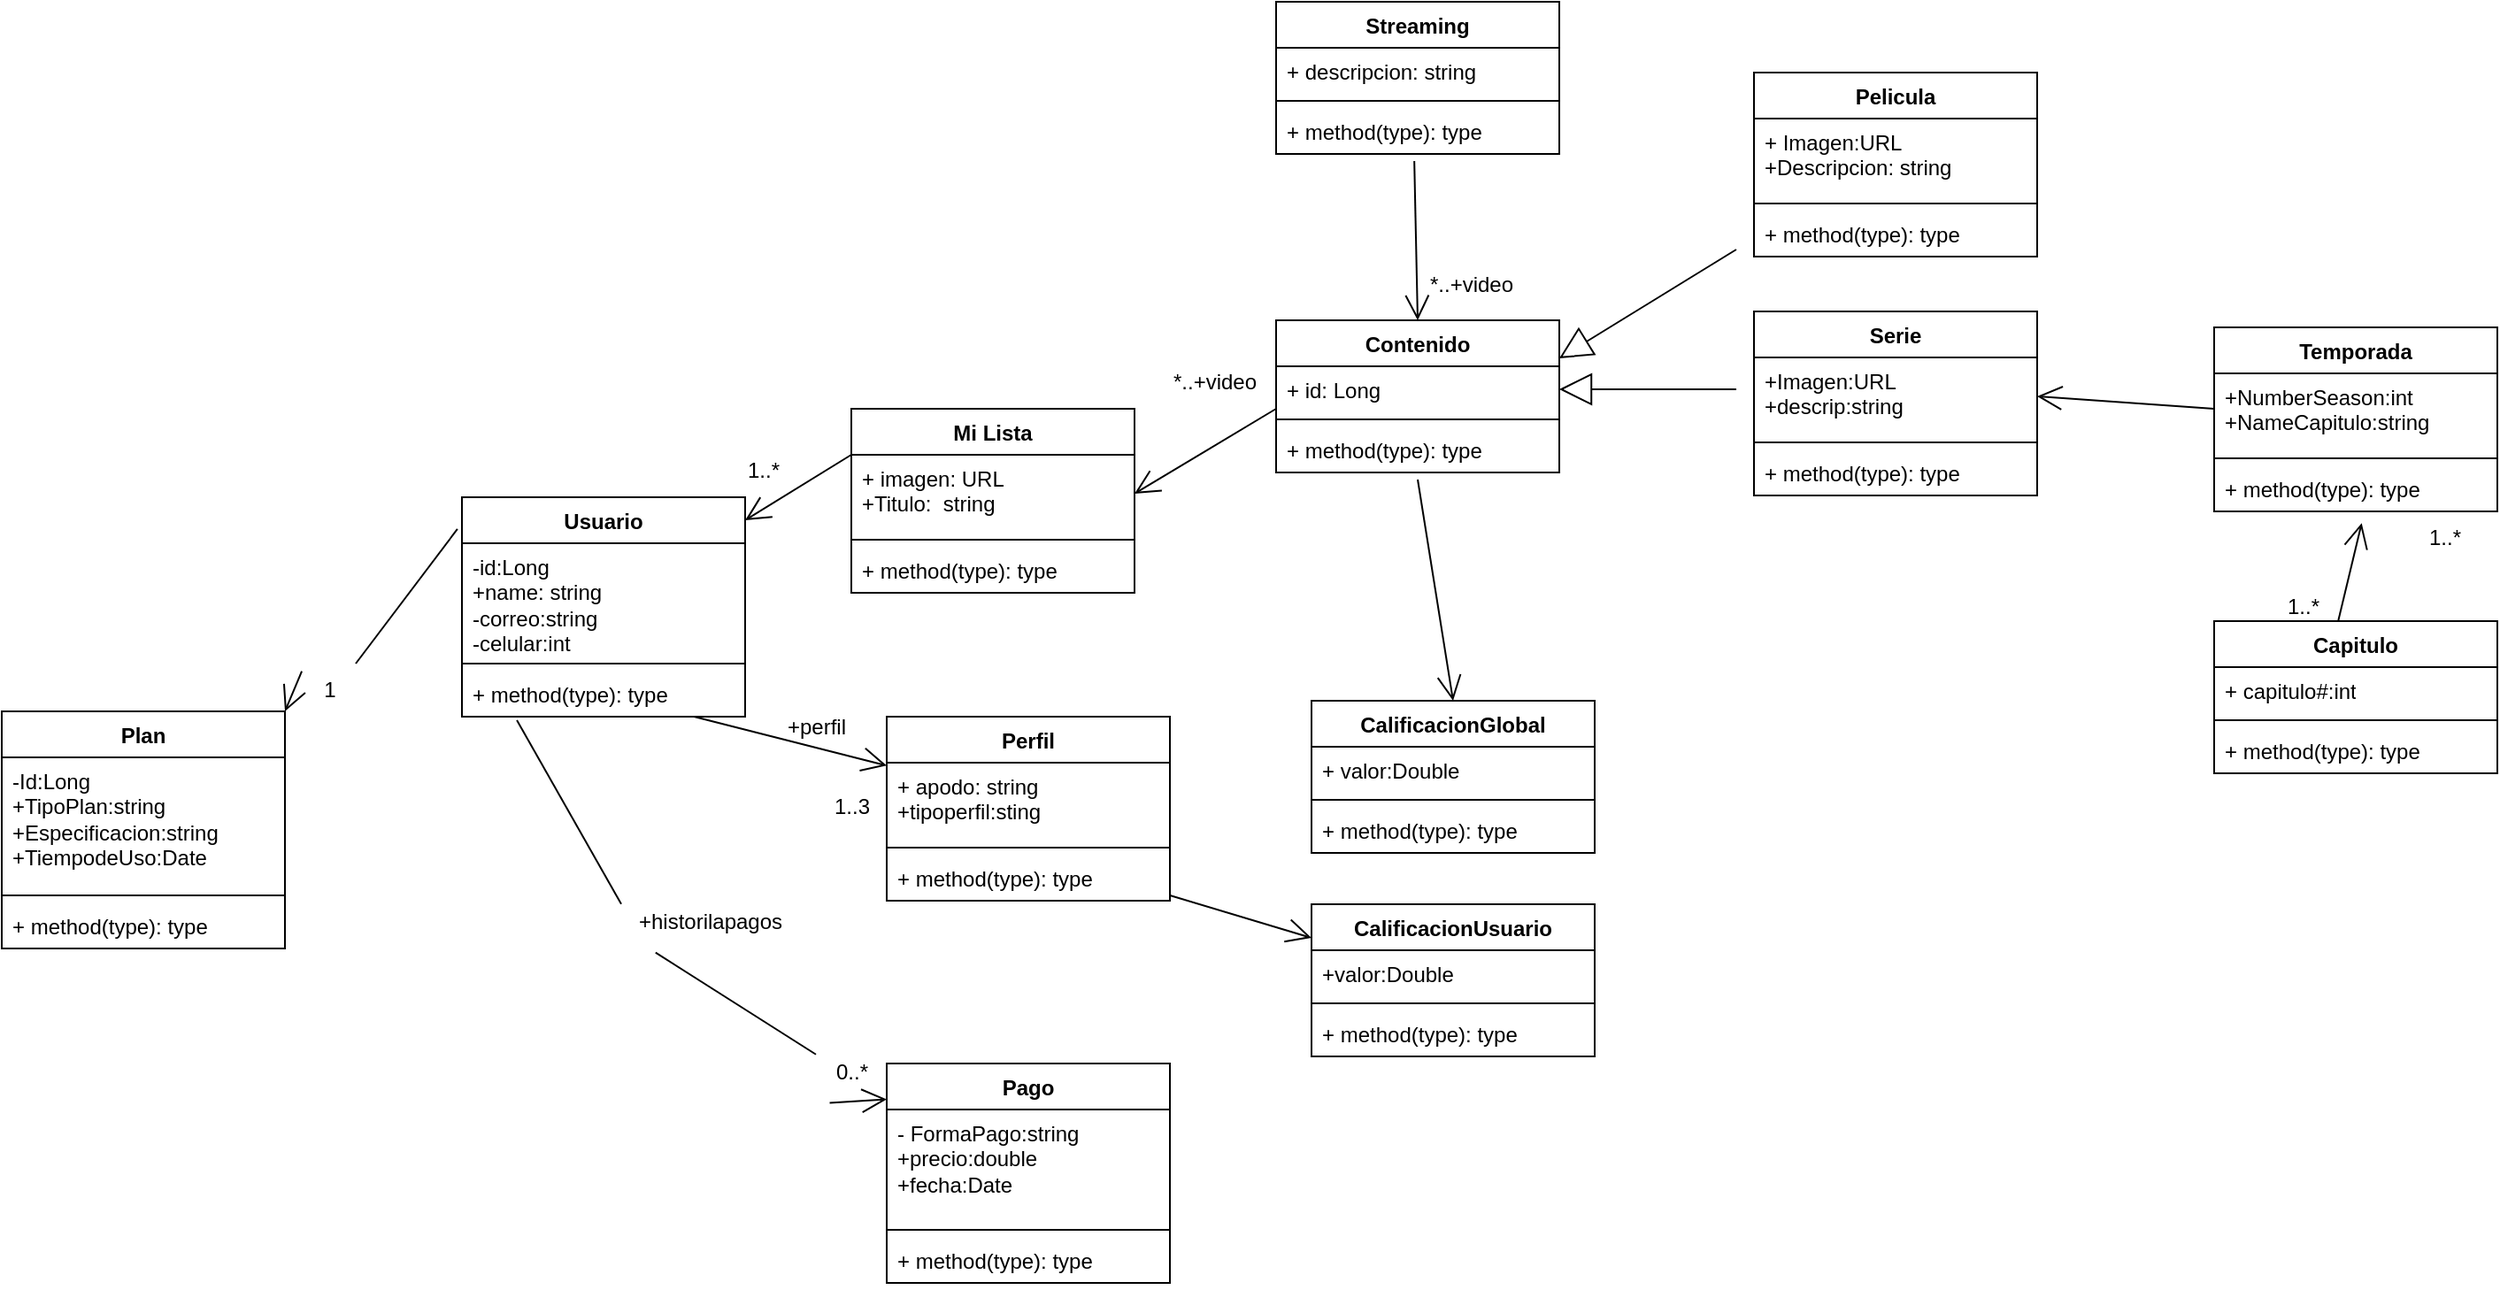 <mxfile version="21.0.6" type="github">
  <diagram name="Página-1" id="jm3KF_Y_cPZ0YtVrncAa">
    <mxGraphModel dx="2550" dy="660" grid="1" gridSize="10" guides="1" tooltips="1" connect="1" arrows="1" fold="1" page="1" pageScale="1" pageWidth="827" pageHeight="1169" math="0" shadow="0">
      <root>
        <mxCell id="0" />
        <mxCell id="1" parent="0" />
        <mxCell id="X2K27lw5SEsOo8-7LflA-1" value="Contenido" style="swimlane;fontStyle=1;align=center;verticalAlign=top;childLayout=stackLayout;horizontal=1;startSize=26;horizontalStack=0;resizeParent=1;resizeParentMax=0;resizeLast=0;collapsible=1;marginBottom=0;whiteSpace=wrap;html=1;" parent="1" vertex="1">
          <mxGeometry x="360" y="260" width="160" height="86" as="geometry" />
        </mxCell>
        <mxCell id="X2K27lw5SEsOo8-7LflA-2" value="+ id: Long" style="text;strokeColor=none;fillColor=none;align=left;verticalAlign=top;spacingLeft=4;spacingRight=4;overflow=hidden;rotatable=0;points=[[0,0.5],[1,0.5]];portConstraint=eastwest;whiteSpace=wrap;html=1;" parent="X2K27lw5SEsOo8-7LflA-1" vertex="1">
          <mxGeometry y="26" width="160" height="26" as="geometry" />
        </mxCell>
        <mxCell id="X2K27lw5SEsOo8-7LflA-3" value="" style="line;strokeWidth=1;fillColor=none;align=left;verticalAlign=middle;spacingTop=-1;spacingLeft=3;spacingRight=3;rotatable=0;labelPosition=right;points=[];portConstraint=eastwest;strokeColor=inherit;" parent="X2K27lw5SEsOo8-7LflA-1" vertex="1">
          <mxGeometry y="52" width="160" height="8" as="geometry" />
        </mxCell>
        <mxCell id="X2K27lw5SEsOo8-7LflA-4" value="+ method(type): type" style="text;strokeColor=none;fillColor=none;align=left;verticalAlign=top;spacingLeft=4;spacingRight=4;overflow=hidden;rotatable=0;points=[[0,0.5],[1,0.5]];portConstraint=eastwest;whiteSpace=wrap;html=1;" parent="X2K27lw5SEsOo8-7LflA-1" vertex="1">
          <mxGeometry y="60" width="160" height="26" as="geometry" />
        </mxCell>
        <mxCell id="X2K27lw5SEsOo8-7LflA-5" value="Streaming" style="swimlane;fontStyle=1;align=center;verticalAlign=top;childLayout=stackLayout;horizontal=1;startSize=26;horizontalStack=0;resizeParent=1;resizeParentMax=0;resizeLast=0;collapsible=1;marginBottom=0;whiteSpace=wrap;html=1;" parent="1" vertex="1">
          <mxGeometry x="360" y="80" width="160" height="86" as="geometry" />
        </mxCell>
        <mxCell id="X2K27lw5SEsOo8-7LflA-6" value="+ descripcion: string" style="text;strokeColor=none;fillColor=none;align=left;verticalAlign=top;spacingLeft=4;spacingRight=4;overflow=hidden;rotatable=0;points=[[0,0.5],[1,0.5]];portConstraint=eastwest;whiteSpace=wrap;html=1;" parent="X2K27lw5SEsOo8-7LflA-5" vertex="1">
          <mxGeometry y="26" width="160" height="26" as="geometry" />
        </mxCell>
        <mxCell id="X2K27lw5SEsOo8-7LflA-7" value="" style="line;strokeWidth=1;fillColor=none;align=left;verticalAlign=middle;spacingTop=-1;spacingLeft=3;spacingRight=3;rotatable=0;labelPosition=right;points=[];portConstraint=eastwest;strokeColor=inherit;" parent="X2K27lw5SEsOo8-7LflA-5" vertex="1">
          <mxGeometry y="52" width="160" height="8" as="geometry" />
        </mxCell>
        <mxCell id="X2K27lw5SEsOo8-7LflA-8" value="+ method(type): type" style="text;strokeColor=none;fillColor=none;align=left;verticalAlign=top;spacingLeft=4;spacingRight=4;overflow=hidden;rotatable=0;points=[[0,0.5],[1,0.5]];portConstraint=eastwest;whiteSpace=wrap;html=1;" parent="X2K27lw5SEsOo8-7LflA-5" vertex="1">
          <mxGeometry y="60" width="160" height="26" as="geometry" />
        </mxCell>
        <mxCell id="X2K27lw5SEsOo8-7LflA-9" value="" style="endArrow=open;endFill=1;endSize=12;html=1;rounded=0;exitX=0.488;exitY=1.154;exitDx=0;exitDy=0;exitPerimeter=0;entryX=0.5;entryY=0;entryDx=0;entryDy=0;" parent="1" source="X2K27lw5SEsOo8-7LflA-8" target="X2K27lw5SEsOo8-7LflA-1" edge="1">
          <mxGeometry width="160" relative="1" as="geometry">
            <mxPoint x="340" y="200" as="sourcePoint" />
            <mxPoint x="500" y="200" as="targetPoint" />
          </mxGeometry>
        </mxCell>
        <mxCell id="X2K27lw5SEsOo8-7LflA-10" value="Mi Lista" style="swimlane;fontStyle=1;align=center;verticalAlign=top;childLayout=stackLayout;horizontal=1;startSize=26;horizontalStack=0;resizeParent=1;resizeParentMax=0;resizeLast=0;collapsible=1;marginBottom=0;whiteSpace=wrap;html=1;" parent="1" vertex="1">
          <mxGeometry x="120" y="310" width="160" height="104" as="geometry" />
        </mxCell>
        <mxCell id="X2K27lw5SEsOo8-7LflA-11" value="+ imagen: URL&lt;br&gt;+Titulo:&amp;nbsp; string" style="text;strokeColor=none;fillColor=none;align=left;verticalAlign=top;spacingLeft=4;spacingRight=4;overflow=hidden;rotatable=0;points=[[0,0.5],[1,0.5]];portConstraint=eastwest;whiteSpace=wrap;html=1;" parent="X2K27lw5SEsOo8-7LflA-10" vertex="1">
          <mxGeometry y="26" width="160" height="44" as="geometry" />
        </mxCell>
        <mxCell id="X2K27lw5SEsOo8-7LflA-12" value="" style="line;strokeWidth=1;fillColor=none;align=left;verticalAlign=middle;spacingTop=-1;spacingLeft=3;spacingRight=3;rotatable=0;labelPosition=right;points=[];portConstraint=eastwest;strokeColor=inherit;" parent="X2K27lw5SEsOo8-7LflA-10" vertex="1">
          <mxGeometry y="70" width="160" height="8" as="geometry" />
        </mxCell>
        <mxCell id="X2K27lw5SEsOo8-7LflA-13" value="+ method(type): type" style="text;strokeColor=none;fillColor=none;align=left;verticalAlign=top;spacingLeft=4;spacingRight=4;overflow=hidden;rotatable=0;points=[[0,0.5],[1,0.5]];portConstraint=eastwest;whiteSpace=wrap;html=1;" parent="X2K27lw5SEsOo8-7LflA-10" vertex="1">
          <mxGeometry y="78" width="160" height="26" as="geometry" />
        </mxCell>
        <mxCell id="X2K27lw5SEsOo8-7LflA-14" value="" style="endArrow=open;endFill=1;endSize=12;html=1;rounded=0;exitX=1;exitY=1;exitDx=0;exitDy=0;exitPerimeter=0;entryX=1;entryY=0.5;entryDx=0;entryDy=0;" parent="1" source="X2K27lw5SEsOo8-7LflA-15" edge="1" target="X2K27lw5SEsOo8-7LflA-11">
          <mxGeometry width="160" relative="1" as="geometry">
            <mxPoint x="448" y="180" as="sourcePoint" />
            <mxPoint x="360" y="440" as="targetPoint" />
          </mxGeometry>
        </mxCell>
        <mxCell id="X2K27lw5SEsOo8-7LflA-15" value="*..+video" style="text;html=1;align=center;verticalAlign=middle;resizable=0;points=[];autosize=1;strokeColor=none;fillColor=none;" parent="1" vertex="1">
          <mxGeometry x="290" y="280" width="70" height="30" as="geometry" />
        </mxCell>
        <mxCell id="X2K27lw5SEsOo8-7LflA-16" value="*..+video" style="text;html=1;align=center;verticalAlign=middle;resizable=0;points=[];autosize=1;strokeColor=none;fillColor=none;" parent="1" vertex="1">
          <mxGeometry x="435" y="225" width="70" height="30" as="geometry" />
        </mxCell>
        <mxCell id="X2K27lw5SEsOo8-7LflA-17" value="Usuario" style="swimlane;fontStyle=1;align=center;verticalAlign=top;childLayout=stackLayout;horizontal=1;startSize=26;horizontalStack=0;resizeParent=1;resizeParentMax=0;resizeLast=0;collapsible=1;marginBottom=0;whiteSpace=wrap;html=1;" parent="1" vertex="1">
          <mxGeometry x="-100" y="360" width="160" height="124" as="geometry" />
        </mxCell>
        <mxCell id="X2K27lw5SEsOo8-7LflA-18" value="-id:Long&lt;br&gt;+name: string&lt;br&gt;-correo:string&lt;br&gt;-celular:int" style="text;strokeColor=none;fillColor=none;align=left;verticalAlign=top;spacingLeft=4;spacingRight=4;overflow=hidden;rotatable=0;points=[[0,0.5],[1,0.5]];portConstraint=eastwest;whiteSpace=wrap;html=1;" parent="X2K27lw5SEsOo8-7LflA-17" vertex="1">
          <mxGeometry y="26" width="160" height="64" as="geometry" />
        </mxCell>
        <mxCell id="X2K27lw5SEsOo8-7LflA-19" value="" style="line;strokeWidth=1;fillColor=none;align=left;verticalAlign=middle;spacingTop=-1;spacingLeft=3;spacingRight=3;rotatable=0;labelPosition=right;points=[];portConstraint=eastwest;strokeColor=inherit;" parent="X2K27lw5SEsOo8-7LflA-17" vertex="1">
          <mxGeometry y="90" width="160" height="8" as="geometry" />
        </mxCell>
        <mxCell id="X2K27lw5SEsOo8-7LflA-20" value="+ method(type): type" style="text;strokeColor=none;fillColor=none;align=left;verticalAlign=top;spacingLeft=4;spacingRight=4;overflow=hidden;rotatable=0;points=[[0,0.5],[1,0.5]];portConstraint=eastwest;whiteSpace=wrap;html=1;" parent="X2K27lw5SEsOo8-7LflA-17" vertex="1">
          <mxGeometry y="98" width="160" height="26" as="geometry" />
        </mxCell>
        <mxCell id="X2K27lw5SEsOo8-7LflA-24" value="Perfil" style="swimlane;fontStyle=1;align=center;verticalAlign=top;childLayout=stackLayout;horizontal=1;startSize=26;horizontalStack=0;resizeParent=1;resizeParentMax=0;resizeLast=0;collapsible=1;marginBottom=0;whiteSpace=wrap;html=1;" parent="1" vertex="1">
          <mxGeometry x="140" y="484" width="160" height="104" as="geometry" />
        </mxCell>
        <mxCell id="X2K27lw5SEsOo8-7LflA-25" value="+ apodo: string&lt;br&gt;+tipoperfil:sting" style="text;strokeColor=none;fillColor=none;align=left;verticalAlign=top;spacingLeft=4;spacingRight=4;overflow=hidden;rotatable=0;points=[[0,0.5],[1,0.5]];portConstraint=eastwest;whiteSpace=wrap;html=1;" parent="X2K27lw5SEsOo8-7LflA-24" vertex="1">
          <mxGeometry y="26" width="160" height="44" as="geometry" />
        </mxCell>
        <mxCell id="X2K27lw5SEsOo8-7LflA-26" value="" style="line;strokeWidth=1;fillColor=none;align=left;verticalAlign=middle;spacingTop=-1;spacingLeft=3;spacingRight=3;rotatable=0;labelPosition=right;points=[];portConstraint=eastwest;strokeColor=inherit;" parent="X2K27lw5SEsOo8-7LflA-24" vertex="1">
          <mxGeometry y="70" width="160" height="8" as="geometry" />
        </mxCell>
        <mxCell id="X2K27lw5SEsOo8-7LflA-27" value="+ method(type): type" style="text;strokeColor=none;fillColor=none;align=left;verticalAlign=top;spacingLeft=4;spacingRight=4;overflow=hidden;rotatable=0;points=[[0,0.5],[1,0.5]];portConstraint=eastwest;whiteSpace=wrap;html=1;" parent="X2K27lw5SEsOo8-7LflA-24" vertex="1">
          <mxGeometry y="78" width="160" height="26" as="geometry" />
        </mxCell>
        <mxCell id="X2K27lw5SEsOo8-7LflA-29" value="" style="endArrow=open;endFill=1;endSize=12;html=1;rounded=0;" parent="1" source="X2K27lw5SEsOo8-7LflA-20" target="X2K27lw5SEsOo8-7LflA-25" edge="1">
          <mxGeometry width="160" relative="1" as="geometry">
            <mxPoint x="-50" y="600" as="sourcePoint" />
            <mxPoint x="110" y="600" as="targetPoint" />
          </mxGeometry>
        </mxCell>
        <mxCell id="X2K27lw5SEsOo8-7LflA-30" value="1..3" style="text;html=1;align=center;verticalAlign=middle;resizable=0;points=[];autosize=1;strokeColor=none;fillColor=none;" parent="1" vertex="1">
          <mxGeometry x="100" y="520" width="40" height="30" as="geometry" />
        </mxCell>
        <mxCell id="X2K27lw5SEsOo8-7LflA-31" value="+perfil" style="text;html=1;align=center;verticalAlign=middle;resizable=0;points=[];autosize=1;strokeColor=none;fillColor=none;" parent="1" vertex="1">
          <mxGeometry x="70" y="475" width="60" height="30" as="geometry" />
        </mxCell>
        <mxCell id="X2K27lw5SEsOo8-7LflA-32" value="" style="text;strokeColor=none;fillColor=none;align=left;verticalAlign=middle;spacingTop=-1;spacingLeft=4;spacingRight=4;rotatable=0;labelPosition=right;points=[];portConstraint=eastwest;" parent="1" vertex="1">
          <mxGeometry x="340" y="590" width="20" height="14" as="geometry" />
        </mxCell>
        <mxCell id="X2K27lw5SEsOo8-7LflA-33" value="Pago" style="swimlane;fontStyle=1;align=center;verticalAlign=top;childLayout=stackLayout;horizontal=1;startSize=26;horizontalStack=0;resizeParent=1;resizeParentMax=0;resizeLast=0;collapsible=1;marginBottom=0;whiteSpace=wrap;html=1;" parent="1" vertex="1">
          <mxGeometry x="140" y="680" width="160" height="124" as="geometry" />
        </mxCell>
        <mxCell id="X2K27lw5SEsOo8-7LflA-34" value="- FormaPago:string&lt;br&gt;+precio:double&lt;br&gt;+fecha:Date&lt;br&gt;" style="text;strokeColor=none;fillColor=none;align=left;verticalAlign=top;spacingLeft=4;spacingRight=4;overflow=hidden;rotatable=0;points=[[0,0.5],[1,0.5]];portConstraint=eastwest;whiteSpace=wrap;html=1;" parent="X2K27lw5SEsOo8-7LflA-33" vertex="1">
          <mxGeometry y="26" width="160" height="64" as="geometry" />
        </mxCell>
        <mxCell id="X2K27lw5SEsOo8-7LflA-35" value="" style="line;strokeWidth=1;fillColor=none;align=left;verticalAlign=middle;spacingTop=-1;spacingLeft=3;spacingRight=3;rotatable=0;labelPosition=right;points=[];portConstraint=eastwest;strokeColor=inherit;" parent="X2K27lw5SEsOo8-7LflA-33" vertex="1">
          <mxGeometry y="90" width="160" height="8" as="geometry" />
        </mxCell>
        <mxCell id="X2K27lw5SEsOo8-7LflA-36" value="+ method(type): type" style="text;strokeColor=none;fillColor=none;align=left;verticalAlign=top;spacingLeft=4;spacingRight=4;overflow=hidden;rotatable=0;points=[[0,0.5],[1,0.5]];portConstraint=eastwest;whiteSpace=wrap;html=1;" parent="X2K27lw5SEsOo8-7LflA-33" vertex="1">
          <mxGeometry y="98" width="160" height="26" as="geometry" />
        </mxCell>
        <mxCell id="X2K27lw5SEsOo8-7LflA-37" value="" style="endArrow=open;endFill=1;endSize=12;html=1;rounded=0;exitX=0.194;exitY=1.077;exitDx=0;exitDy=0;exitPerimeter=0;entryX=0;entryY=0.163;entryDx=0;entryDy=0;entryPerimeter=0;startArrow=none;" parent="1" source="X2K27lw5SEsOo8-7LflA-45" target="X2K27lw5SEsOo8-7LflA-33" edge="1">
          <mxGeometry width="160" relative="1" as="geometry">
            <mxPoint x="-110" y="670" as="sourcePoint" />
            <mxPoint x="50" y="670" as="targetPoint" />
          </mxGeometry>
        </mxCell>
        <mxCell id="X2K27lw5SEsOo8-7LflA-38" value="Plan" style="swimlane;fontStyle=1;align=center;verticalAlign=top;childLayout=stackLayout;horizontal=1;startSize=26;horizontalStack=0;resizeParent=1;resizeParentMax=0;resizeLast=0;collapsible=1;marginBottom=0;whiteSpace=wrap;html=1;" parent="1" vertex="1">
          <mxGeometry x="-360" y="481" width="160" height="134" as="geometry" />
        </mxCell>
        <mxCell id="X2K27lw5SEsOo8-7LflA-39" value="-Id:Long&lt;br&gt;+TipoPlan:string&lt;br&gt;+Especificacion:string&lt;br&gt;+TiempodeUso:Date" style="text;strokeColor=none;fillColor=none;align=left;verticalAlign=top;spacingLeft=4;spacingRight=4;overflow=hidden;rotatable=0;points=[[0,0.5],[1,0.5]];portConstraint=eastwest;whiteSpace=wrap;html=1;" parent="X2K27lw5SEsOo8-7LflA-38" vertex="1">
          <mxGeometry y="26" width="160" height="74" as="geometry" />
        </mxCell>
        <mxCell id="X2K27lw5SEsOo8-7LflA-40" value="" style="line;strokeWidth=1;fillColor=none;align=left;verticalAlign=middle;spacingTop=-1;spacingLeft=3;spacingRight=3;rotatable=0;labelPosition=right;points=[];portConstraint=eastwest;strokeColor=inherit;" parent="X2K27lw5SEsOo8-7LflA-38" vertex="1">
          <mxGeometry y="100" width="160" height="8" as="geometry" />
        </mxCell>
        <mxCell id="X2K27lw5SEsOo8-7LflA-41" value="+ method(type): type" style="text;strokeColor=none;fillColor=none;align=left;verticalAlign=top;spacingLeft=4;spacingRight=4;overflow=hidden;rotatable=0;points=[[0,0.5],[1,0.5]];portConstraint=eastwest;whiteSpace=wrap;html=1;" parent="X2K27lw5SEsOo8-7LflA-38" vertex="1">
          <mxGeometry y="108" width="160" height="26" as="geometry" />
        </mxCell>
        <mxCell id="X2K27lw5SEsOo8-7LflA-44" value="" style="endArrow=none;endFill=1;endSize=12;html=1;rounded=0;exitX=0.194;exitY=1.077;exitDx=0;exitDy=0;exitPerimeter=0;entryX=0;entryY=0.163;entryDx=0;entryDy=0;entryPerimeter=0;" parent="1" source="X2K27lw5SEsOo8-7LflA-20" target="X2K27lw5SEsOo8-7LflA-43" edge="1">
          <mxGeometry width="160" relative="1" as="geometry">
            <mxPoint x="-69" y="486" as="sourcePoint" />
            <mxPoint x="140" y="700" as="targetPoint" />
          </mxGeometry>
        </mxCell>
        <mxCell id="X2K27lw5SEsOo8-7LflA-43" value="+historilapagos" style="text;html=1;align=center;verticalAlign=middle;resizable=0;points=[];autosize=1;strokeColor=none;fillColor=none;" parent="1" vertex="1">
          <mxGeometry x="-10" y="585" width="100" height="30" as="geometry" />
        </mxCell>
        <mxCell id="X2K27lw5SEsOo8-7LflA-46" value="" style="endArrow=none;endFill=1;endSize=12;html=1;rounded=0;exitX=0.194;exitY=1.077;exitDx=0;exitDy=0;exitPerimeter=0;entryX=0;entryY=0.163;entryDx=0;entryDy=0;entryPerimeter=0;startArrow=none;" parent="1" source="X2K27lw5SEsOo8-7LflA-43" target="X2K27lw5SEsOo8-7LflA-45" edge="1">
          <mxGeometry width="160" relative="1" as="geometry">
            <mxPoint x="9" y="617" as="sourcePoint" />
            <mxPoint x="140" y="700" as="targetPoint" />
          </mxGeometry>
        </mxCell>
        <mxCell id="X2K27lw5SEsOo8-7LflA-45" value="0..*" style="text;html=1;align=center;verticalAlign=middle;resizable=0;points=[];autosize=1;strokeColor=none;fillColor=none;" parent="1" vertex="1">
          <mxGeometry x="100" y="670" width="40" height="30" as="geometry" />
        </mxCell>
        <mxCell id="0dHtdCC2ZRTHMwE_Z5bG-3" value="" style="endArrow=open;endFill=1;endSize=12;html=1;rounded=0;exitX=-0.016;exitY=0.145;exitDx=0;exitDy=0;exitPerimeter=0;entryX=1;entryY=0;entryDx=0;entryDy=0;startArrow=none;" edge="1" parent="1" source="X2K27lw5SEsOo8-7LflA-49" target="X2K27lw5SEsOo8-7LflA-38">
          <mxGeometry width="160" relative="1" as="geometry">
            <mxPoint x="-250" y="830" as="sourcePoint" />
            <mxPoint x="-90" y="830" as="targetPoint" />
          </mxGeometry>
        </mxCell>
        <mxCell id="0dHtdCC2ZRTHMwE_Z5bG-4" value="" style="endArrow=none;endFill=1;endSize=12;html=1;rounded=0;exitX=-0.016;exitY=0.145;exitDx=0;exitDy=0;exitPerimeter=0;entryX=1;entryY=0;entryDx=0;entryDy=0;" edge="1" parent="1" source="X2K27lw5SEsOo8-7LflA-17" target="X2K27lw5SEsOo8-7LflA-49">
          <mxGeometry width="160" relative="1" as="geometry">
            <mxPoint x="-103" y="378" as="sourcePoint" />
            <mxPoint x="-200" y="481" as="targetPoint" />
          </mxGeometry>
        </mxCell>
        <mxCell id="X2K27lw5SEsOo8-7LflA-49" value="1" style="text;html=1;align=center;verticalAlign=middle;resizable=0;points=[];autosize=1;strokeColor=none;fillColor=none;" parent="1" vertex="1">
          <mxGeometry x="-190" y="454" width="30" height="30" as="geometry" />
        </mxCell>
        <mxCell id="0dHtdCC2ZRTHMwE_Z5bG-5" value="" style="endArrow=open;endFill=1;endSize=12;html=1;rounded=0;exitX=0;exitY=0.25;exitDx=0;exitDy=0;entryX=1;entryY=0.105;entryDx=0;entryDy=0;entryPerimeter=0;" edge="1" parent="1" source="X2K27lw5SEsOo8-7LflA-10" target="X2K27lw5SEsOo8-7LflA-17">
          <mxGeometry width="160" relative="1" as="geometry">
            <mxPoint x="-130" y="150" as="sourcePoint" />
            <mxPoint x="30" y="150" as="targetPoint" />
          </mxGeometry>
        </mxCell>
        <mxCell id="0dHtdCC2ZRTHMwE_Z5bG-6" value="1..*" style="text;html=1;align=center;verticalAlign=middle;resizable=0;points=[];autosize=1;strokeColor=none;fillColor=none;" vertex="1" parent="1">
          <mxGeometry x="50" y="330" width="40" height="30" as="geometry" />
        </mxCell>
        <mxCell id="0dHtdCC2ZRTHMwE_Z5bG-7" value="" style="endArrow=block;endSize=16;endFill=0;html=1;rounded=0;entryX=1;entryY=0.25;entryDx=0;entryDy=0;" edge="1" parent="1" target="X2K27lw5SEsOo8-7LflA-1">
          <mxGeometry width="160" relative="1" as="geometry">
            <mxPoint x="620" y="220" as="sourcePoint" />
            <mxPoint x="520" y="400" as="targetPoint" />
          </mxGeometry>
        </mxCell>
        <mxCell id="0dHtdCC2ZRTHMwE_Z5bG-8" value="Pelicula" style="swimlane;fontStyle=1;align=center;verticalAlign=top;childLayout=stackLayout;horizontal=1;startSize=26;horizontalStack=0;resizeParent=1;resizeParentMax=0;resizeLast=0;collapsible=1;marginBottom=0;whiteSpace=wrap;html=1;" vertex="1" parent="1">
          <mxGeometry x="630" y="120" width="160" height="104" as="geometry" />
        </mxCell>
        <mxCell id="0dHtdCC2ZRTHMwE_Z5bG-9" value="+ Imagen:URL&lt;br&gt;+Descripcion: string" style="text;strokeColor=none;fillColor=none;align=left;verticalAlign=top;spacingLeft=4;spacingRight=4;overflow=hidden;rotatable=0;points=[[0,0.5],[1,0.5]];portConstraint=eastwest;whiteSpace=wrap;html=1;" vertex="1" parent="0dHtdCC2ZRTHMwE_Z5bG-8">
          <mxGeometry y="26" width="160" height="44" as="geometry" />
        </mxCell>
        <mxCell id="0dHtdCC2ZRTHMwE_Z5bG-10" value="" style="line;strokeWidth=1;fillColor=none;align=left;verticalAlign=middle;spacingTop=-1;spacingLeft=3;spacingRight=3;rotatable=0;labelPosition=right;points=[];portConstraint=eastwest;strokeColor=inherit;" vertex="1" parent="0dHtdCC2ZRTHMwE_Z5bG-8">
          <mxGeometry y="70" width="160" height="8" as="geometry" />
        </mxCell>
        <mxCell id="0dHtdCC2ZRTHMwE_Z5bG-11" value="+ method(type): type" style="text;strokeColor=none;fillColor=none;align=left;verticalAlign=top;spacingLeft=4;spacingRight=4;overflow=hidden;rotatable=0;points=[[0,0.5],[1,0.5]];portConstraint=eastwest;whiteSpace=wrap;html=1;" vertex="1" parent="0dHtdCC2ZRTHMwE_Z5bG-8">
          <mxGeometry y="78" width="160" height="26" as="geometry" />
        </mxCell>
        <mxCell id="0dHtdCC2ZRTHMwE_Z5bG-12" value="" style="endArrow=block;endSize=16;endFill=0;html=1;rounded=0;entryX=1;entryY=0.5;entryDx=0;entryDy=0;" edge="1" parent="1" target="X2K27lw5SEsOo8-7LflA-2">
          <mxGeometry width="160" relative="1" as="geometry">
            <mxPoint x="620" y="299" as="sourcePoint" />
            <mxPoint x="530" y="292" as="targetPoint" />
          </mxGeometry>
        </mxCell>
        <mxCell id="0dHtdCC2ZRTHMwE_Z5bG-13" value="Serie" style="swimlane;fontStyle=1;align=center;verticalAlign=top;childLayout=stackLayout;horizontal=1;startSize=26;horizontalStack=0;resizeParent=1;resizeParentMax=0;resizeLast=0;collapsible=1;marginBottom=0;whiteSpace=wrap;html=1;" vertex="1" parent="1">
          <mxGeometry x="630" y="255" width="160" height="104" as="geometry" />
        </mxCell>
        <mxCell id="0dHtdCC2ZRTHMwE_Z5bG-14" value="+Imagen:URL&lt;br&gt;+descrip:string" style="text;strokeColor=none;fillColor=none;align=left;verticalAlign=top;spacingLeft=4;spacingRight=4;overflow=hidden;rotatable=0;points=[[0,0.5],[1,0.5]];portConstraint=eastwest;whiteSpace=wrap;html=1;" vertex="1" parent="0dHtdCC2ZRTHMwE_Z5bG-13">
          <mxGeometry y="26" width="160" height="44" as="geometry" />
        </mxCell>
        <mxCell id="0dHtdCC2ZRTHMwE_Z5bG-15" value="" style="line;strokeWidth=1;fillColor=none;align=left;verticalAlign=middle;spacingTop=-1;spacingLeft=3;spacingRight=3;rotatable=0;labelPosition=right;points=[];portConstraint=eastwest;strokeColor=inherit;" vertex="1" parent="0dHtdCC2ZRTHMwE_Z5bG-13">
          <mxGeometry y="70" width="160" height="8" as="geometry" />
        </mxCell>
        <mxCell id="0dHtdCC2ZRTHMwE_Z5bG-16" value="+ method(type): type" style="text;strokeColor=none;fillColor=none;align=left;verticalAlign=top;spacingLeft=4;spacingRight=4;overflow=hidden;rotatable=0;points=[[0,0.5],[1,0.5]];portConstraint=eastwest;whiteSpace=wrap;html=1;" vertex="1" parent="0dHtdCC2ZRTHMwE_Z5bG-13">
          <mxGeometry y="78" width="160" height="26" as="geometry" />
        </mxCell>
        <mxCell id="0dHtdCC2ZRTHMwE_Z5bG-17" value="" style="endArrow=open;endFill=1;endSize=12;html=1;rounded=0;entryX=1;entryY=0.5;entryDx=0;entryDy=0;" edge="1" parent="1" target="0dHtdCC2ZRTHMwE_Z5bG-14">
          <mxGeometry width="160" relative="1" as="geometry">
            <mxPoint x="890" y="310" as="sourcePoint" />
            <mxPoint x="1010" y="310" as="targetPoint" />
          </mxGeometry>
        </mxCell>
        <mxCell id="0dHtdCC2ZRTHMwE_Z5bG-18" value="Temporada" style="swimlane;fontStyle=1;align=center;verticalAlign=top;childLayout=stackLayout;horizontal=1;startSize=26;horizontalStack=0;resizeParent=1;resizeParentMax=0;resizeLast=0;collapsible=1;marginBottom=0;whiteSpace=wrap;html=1;" vertex="1" parent="1">
          <mxGeometry x="890" y="264" width="160" height="104" as="geometry" />
        </mxCell>
        <mxCell id="0dHtdCC2ZRTHMwE_Z5bG-19" value="+NumberSeason:int&lt;br&gt;+NameCapitulo:string" style="text;strokeColor=none;fillColor=none;align=left;verticalAlign=top;spacingLeft=4;spacingRight=4;overflow=hidden;rotatable=0;points=[[0,0.5],[1,0.5]];portConstraint=eastwest;whiteSpace=wrap;html=1;" vertex="1" parent="0dHtdCC2ZRTHMwE_Z5bG-18">
          <mxGeometry y="26" width="160" height="44" as="geometry" />
        </mxCell>
        <mxCell id="0dHtdCC2ZRTHMwE_Z5bG-20" value="" style="line;strokeWidth=1;fillColor=none;align=left;verticalAlign=middle;spacingTop=-1;spacingLeft=3;spacingRight=3;rotatable=0;labelPosition=right;points=[];portConstraint=eastwest;strokeColor=inherit;" vertex="1" parent="0dHtdCC2ZRTHMwE_Z5bG-18">
          <mxGeometry y="70" width="160" height="8" as="geometry" />
        </mxCell>
        <mxCell id="0dHtdCC2ZRTHMwE_Z5bG-21" value="+ method(type): type" style="text;strokeColor=none;fillColor=none;align=left;verticalAlign=top;spacingLeft=4;spacingRight=4;overflow=hidden;rotatable=0;points=[[0,0.5],[1,0.5]];portConstraint=eastwest;whiteSpace=wrap;html=1;" vertex="1" parent="0dHtdCC2ZRTHMwE_Z5bG-18">
          <mxGeometry y="78" width="160" height="26" as="geometry" />
        </mxCell>
        <mxCell id="0dHtdCC2ZRTHMwE_Z5bG-22" value="Capitulo" style="swimlane;fontStyle=1;align=center;verticalAlign=top;childLayout=stackLayout;horizontal=1;startSize=26;horizontalStack=0;resizeParent=1;resizeParentMax=0;resizeLast=0;collapsible=1;marginBottom=0;whiteSpace=wrap;html=1;" vertex="1" parent="1">
          <mxGeometry x="890" y="430" width="160" height="86" as="geometry" />
        </mxCell>
        <mxCell id="0dHtdCC2ZRTHMwE_Z5bG-23" value="+ capitulo#:int" style="text;strokeColor=none;fillColor=none;align=left;verticalAlign=top;spacingLeft=4;spacingRight=4;overflow=hidden;rotatable=0;points=[[0,0.5],[1,0.5]];portConstraint=eastwest;whiteSpace=wrap;html=1;" vertex="1" parent="0dHtdCC2ZRTHMwE_Z5bG-22">
          <mxGeometry y="26" width="160" height="26" as="geometry" />
        </mxCell>
        <mxCell id="0dHtdCC2ZRTHMwE_Z5bG-24" value="" style="line;strokeWidth=1;fillColor=none;align=left;verticalAlign=middle;spacingTop=-1;spacingLeft=3;spacingRight=3;rotatable=0;labelPosition=right;points=[];portConstraint=eastwest;strokeColor=inherit;" vertex="1" parent="0dHtdCC2ZRTHMwE_Z5bG-22">
          <mxGeometry y="52" width="160" height="8" as="geometry" />
        </mxCell>
        <mxCell id="0dHtdCC2ZRTHMwE_Z5bG-25" value="+ method(type): type" style="text;strokeColor=none;fillColor=none;align=left;verticalAlign=top;spacingLeft=4;spacingRight=4;overflow=hidden;rotatable=0;points=[[0,0.5],[1,0.5]];portConstraint=eastwest;whiteSpace=wrap;html=1;" vertex="1" parent="0dHtdCC2ZRTHMwE_Z5bG-22">
          <mxGeometry y="60" width="160" height="26" as="geometry" />
        </mxCell>
        <mxCell id="0dHtdCC2ZRTHMwE_Z5bG-26" value="" style="endArrow=open;endFill=1;endSize=12;html=1;rounded=0;entryX=0.521;entryY=1.253;entryDx=0;entryDy=0;entryPerimeter=0;exitX=0.438;exitY=0;exitDx=0;exitDy=0;exitPerimeter=0;" edge="1" parent="1" source="0dHtdCC2ZRTHMwE_Z5bG-22" target="0dHtdCC2ZRTHMwE_Z5bG-21">
          <mxGeometry width="160" relative="1" as="geometry">
            <mxPoint x="780" y="420" as="sourcePoint" />
            <mxPoint x="940" y="420" as="targetPoint" />
          </mxGeometry>
        </mxCell>
        <mxCell id="0dHtdCC2ZRTHMwE_Z5bG-27" value="1..*" style="text;html=1;align=center;verticalAlign=middle;resizable=0;points=[];autosize=1;strokeColor=none;fillColor=none;" vertex="1" parent="1">
          <mxGeometry x="920" y="407" width="40" height="30" as="geometry" />
        </mxCell>
        <mxCell id="0dHtdCC2ZRTHMwE_Z5bG-28" value="1..*" style="text;html=1;align=center;verticalAlign=middle;resizable=0;points=[];autosize=1;strokeColor=none;fillColor=none;" vertex="1" parent="1">
          <mxGeometry x="1000" y="368" width="40" height="30" as="geometry" />
        </mxCell>
        <mxCell id="0dHtdCC2ZRTHMwE_Z5bG-29" value="CalificacionGlobal" style="swimlane;fontStyle=1;align=center;verticalAlign=top;childLayout=stackLayout;horizontal=1;startSize=26;horizontalStack=0;resizeParent=1;resizeParentMax=0;resizeLast=0;collapsible=1;marginBottom=0;whiteSpace=wrap;html=1;" vertex="1" parent="1">
          <mxGeometry x="380" y="475" width="160" height="86" as="geometry" />
        </mxCell>
        <mxCell id="0dHtdCC2ZRTHMwE_Z5bG-30" value="+ valor:Double" style="text;strokeColor=none;fillColor=none;align=left;verticalAlign=top;spacingLeft=4;spacingRight=4;overflow=hidden;rotatable=0;points=[[0,0.5],[1,0.5]];portConstraint=eastwest;whiteSpace=wrap;html=1;" vertex="1" parent="0dHtdCC2ZRTHMwE_Z5bG-29">
          <mxGeometry y="26" width="160" height="26" as="geometry" />
        </mxCell>
        <mxCell id="0dHtdCC2ZRTHMwE_Z5bG-31" value="" style="line;strokeWidth=1;fillColor=none;align=left;verticalAlign=middle;spacingTop=-1;spacingLeft=3;spacingRight=3;rotatable=0;labelPosition=right;points=[];portConstraint=eastwest;strokeColor=inherit;" vertex="1" parent="0dHtdCC2ZRTHMwE_Z5bG-29">
          <mxGeometry y="52" width="160" height="8" as="geometry" />
        </mxCell>
        <mxCell id="0dHtdCC2ZRTHMwE_Z5bG-32" value="+ method(type): type" style="text;strokeColor=none;fillColor=none;align=left;verticalAlign=top;spacingLeft=4;spacingRight=4;overflow=hidden;rotatable=0;points=[[0,0.5],[1,0.5]];portConstraint=eastwest;whiteSpace=wrap;html=1;" vertex="1" parent="0dHtdCC2ZRTHMwE_Z5bG-29">
          <mxGeometry y="60" width="160" height="26" as="geometry" />
        </mxCell>
        <mxCell id="0dHtdCC2ZRTHMwE_Z5bG-34" value="" style="endArrow=open;endFill=1;endSize=12;html=1;rounded=0;entryX=0.5;entryY=0;entryDx=0;entryDy=0;" edge="1" parent="1" target="0dHtdCC2ZRTHMwE_Z5bG-29">
          <mxGeometry width="160" relative="1" as="geometry">
            <mxPoint x="440" y="350" as="sourcePoint" />
            <mxPoint x="510" y="490" as="targetPoint" />
          </mxGeometry>
        </mxCell>
        <mxCell id="0dHtdCC2ZRTHMwE_Z5bG-35" value="" style="endArrow=open;endFill=1;endSize=12;html=1;rounded=0;" edge="1" parent="1" target="0dHtdCC2ZRTHMwE_Z5bG-37">
          <mxGeometry width="160" relative="1" as="geometry">
            <mxPoint x="300" y="585" as="sourcePoint" />
            <mxPoint x="460" y="630" as="targetPoint" />
          </mxGeometry>
        </mxCell>
        <mxCell id="0dHtdCC2ZRTHMwE_Z5bG-37" value="CalificacionUsuario" style="swimlane;fontStyle=1;align=center;verticalAlign=top;childLayout=stackLayout;horizontal=1;startSize=26;horizontalStack=0;resizeParent=1;resizeParentMax=0;resizeLast=0;collapsible=1;marginBottom=0;whiteSpace=wrap;html=1;" vertex="1" parent="1">
          <mxGeometry x="380" y="590" width="160" height="86" as="geometry" />
        </mxCell>
        <mxCell id="0dHtdCC2ZRTHMwE_Z5bG-38" value="+valor:Double&amp;nbsp;" style="text;strokeColor=none;fillColor=none;align=left;verticalAlign=top;spacingLeft=4;spacingRight=4;overflow=hidden;rotatable=0;points=[[0,0.5],[1,0.5]];portConstraint=eastwest;whiteSpace=wrap;html=1;" vertex="1" parent="0dHtdCC2ZRTHMwE_Z5bG-37">
          <mxGeometry y="26" width="160" height="26" as="geometry" />
        </mxCell>
        <mxCell id="0dHtdCC2ZRTHMwE_Z5bG-39" value="" style="line;strokeWidth=1;fillColor=none;align=left;verticalAlign=middle;spacingTop=-1;spacingLeft=3;spacingRight=3;rotatable=0;labelPosition=right;points=[];portConstraint=eastwest;strokeColor=inherit;" vertex="1" parent="0dHtdCC2ZRTHMwE_Z5bG-37">
          <mxGeometry y="52" width="160" height="8" as="geometry" />
        </mxCell>
        <mxCell id="0dHtdCC2ZRTHMwE_Z5bG-40" value="+ method(type): type" style="text;strokeColor=none;fillColor=none;align=left;verticalAlign=top;spacingLeft=4;spacingRight=4;overflow=hidden;rotatable=0;points=[[0,0.5],[1,0.5]];portConstraint=eastwest;whiteSpace=wrap;html=1;" vertex="1" parent="0dHtdCC2ZRTHMwE_Z5bG-37">
          <mxGeometry y="60" width="160" height="26" as="geometry" />
        </mxCell>
      </root>
    </mxGraphModel>
  </diagram>
</mxfile>
